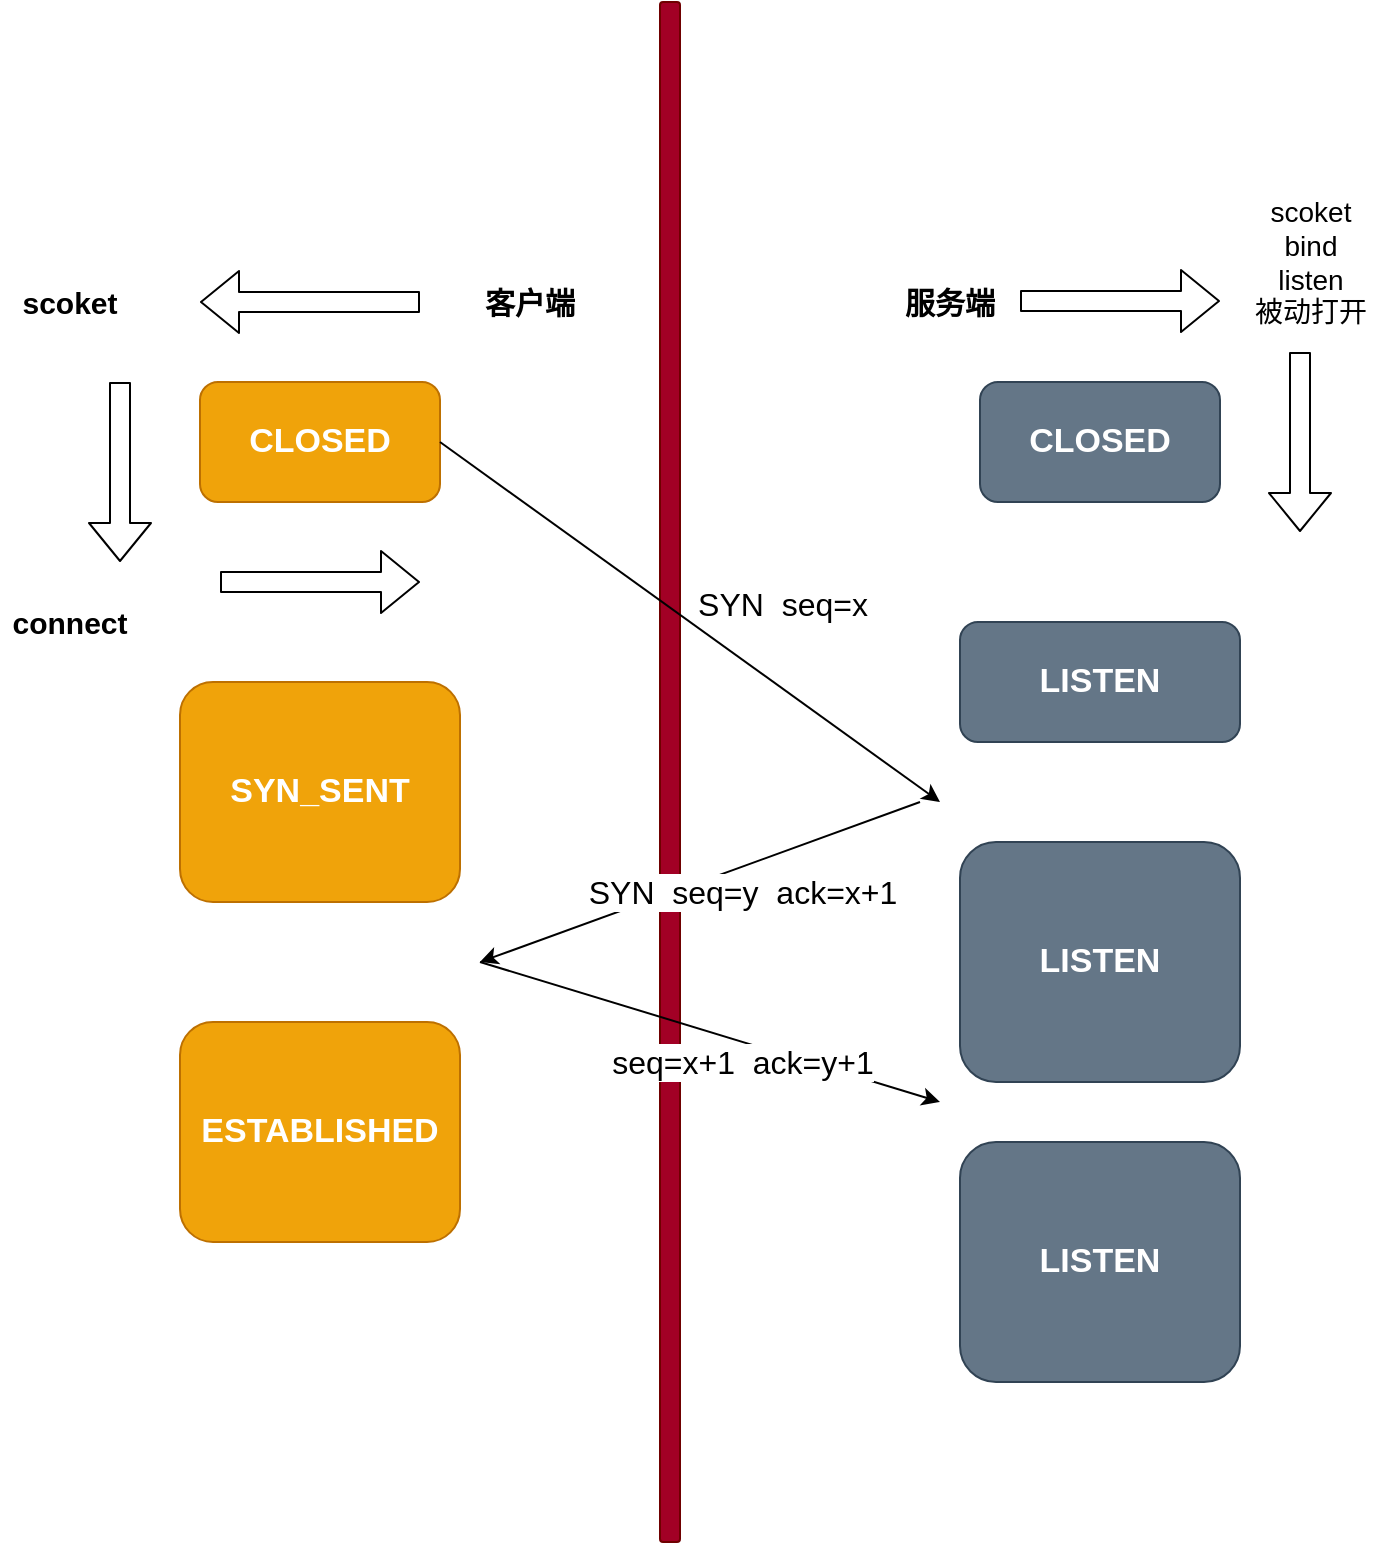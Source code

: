 <mxfile version="13.10.4" type="github">
  <diagram id="cwe65pxhitnzSZ8GmUWx" name="Page-1">
    <mxGraphModel dx="1221" dy="734" grid="1" gridSize="10" guides="1" tooltips="1" connect="1" arrows="1" fold="1" page="1" pageScale="1" pageWidth="827" pageHeight="1169" math="0" shadow="0">
      <root>
        <mxCell id="0" />
        <mxCell id="1" parent="0" />
        <mxCell id="et4Qu4gKHP5Ylg-2PBbr-2" value="" style="shape=flexArrow;endArrow=classic;html=1;" edge="1" parent="1">
          <mxGeometry width="50" height="50" relative="1" as="geometry">
            <mxPoint x="280" y="150" as="sourcePoint" />
            <mxPoint x="170" y="150" as="targetPoint" />
            <Array as="points" />
          </mxGeometry>
        </mxCell>
        <mxCell id="et4Qu4gKHP5Ylg-2PBbr-3" value="" style="shape=flexArrow;endArrow=classic;html=1;" edge="1" parent="1">
          <mxGeometry width="50" height="50" relative="1" as="geometry">
            <mxPoint x="130" y="190" as="sourcePoint" />
            <mxPoint x="130" y="280" as="targetPoint" />
            <Array as="points" />
          </mxGeometry>
        </mxCell>
        <mxCell id="et4Qu4gKHP5Ylg-2PBbr-4" value="" style="shape=flexArrow;endArrow=classic;html=1;" edge="1" parent="1">
          <mxGeometry width="50" height="50" relative="1" as="geometry">
            <mxPoint x="180" y="290" as="sourcePoint" />
            <mxPoint x="280" y="290" as="targetPoint" />
            <Array as="points" />
          </mxGeometry>
        </mxCell>
        <mxCell id="et4Qu4gKHP5Ylg-2PBbr-5" value="&lt;font size=&quot;1&quot;&gt;&lt;b style=&quot;font-size: 17px&quot;&gt;CLOSED&lt;/b&gt;&lt;/font&gt;" style="rounded=1;whiteSpace=wrap;html=1;fillColor=#f0a30a;strokeColor=#BD7000;fontColor=#ffffff;" vertex="1" parent="1">
          <mxGeometry x="170" y="190" width="120" height="60" as="geometry" />
        </mxCell>
        <mxCell id="et4Qu4gKHP5Ylg-2PBbr-6" value="&lt;font style=&quot;font-size: 15px&quot;&gt;&lt;b&gt;客户端&lt;/b&gt;&lt;/font&gt;" style="text;html=1;strokeColor=none;fillColor=none;align=center;verticalAlign=middle;whiteSpace=wrap;rounded=0;" vertex="1" parent="1">
          <mxGeometry x="300" y="140" width="70" height="20" as="geometry" />
        </mxCell>
        <mxCell id="et4Qu4gKHP5Ylg-2PBbr-7" value="&lt;font style=&quot;font-size: 15px&quot;&gt;&lt;b&gt;scoket&lt;/b&gt;&lt;/font&gt;" style="text;html=1;strokeColor=none;fillColor=none;align=center;verticalAlign=middle;whiteSpace=wrap;rounded=0;" vertex="1" parent="1">
          <mxGeometry x="70" y="140" width="70" height="20" as="geometry" />
        </mxCell>
        <mxCell id="et4Qu4gKHP5Ylg-2PBbr-8" value="&lt;font style=&quot;font-size: 15px&quot;&gt;&lt;b&gt;connect&lt;/b&gt;&lt;/font&gt;" style="text;html=1;strokeColor=none;fillColor=none;align=center;verticalAlign=middle;whiteSpace=wrap;rounded=0;" vertex="1" parent="1">
          <mxGeometry x="70" y="300" width="70" height="20" as="geometry" />
        </mxCell>
        <mxCell id="et4Qu4gKHP5Ylg-2PBbr-9" value="&lt;font size=&quot;1&quot;&gt;&lt;b style=&quot;font-size: 17px&quot;&gt;CLOSED&lt;/b&gt;&lt;/font&gt;" style="rounded=1;whiteSpace=wrap;html=1;fillColor=#647687;strokeColor=#314354;fontColor=#ffffff;" vertex="1" parent="1">
          <mxGeometry x="560" y="190" width="120" height="60" as="geometry" />
        </mxCell>
        <mxCell id="et4Qu4gKHP5Ylg-2PBbr-10" value="&lt;span style=&quot;font-size: 15px&quot;&gt;&lt;b&gt;服务端&lt;/b&gt;&lt;/span&gt;" style="text;html=1;strokeColor=none;fillColor=none;align=center;verticalAlign=middle;whiteSpace=wrap;rounded=0;" vertex="1" parent="1">
          <mxGeometry x="510" y="140" width="70" height="20" as="geometry" />
        </mxCell>
        <mxCell id="et4Qu4gKHP5Ylg-2PBbr-11" value="" style="shape=flexArrow;endArrow=classic;html=1;" edge="1" parent="1">
          <mxGeometry width="50" height="50" relative="1" as="geometry">
            <mxPoint x="580" y="149.5" as="sourcePoint" />
            <mxPoint x="680" y="149.5" as="targetPoint" />
            <Array as="points" />
          </mxGeometry>
        </mxCell>
        <mxCell id="et4Qu4gKHP5Ylg-2PBbr-12" value="&lt;font style=&quot;font-size: 14px&quot;&gt;scoket&lt;br&gt;bind&lt;br&gt;listen&lt;br&gt;被动打开&lt;/font&gt;" style="text;html=1;align=center;verticalAlign=middle;resizable=0;points=[];autosize=1;" vertex="1" parent="1">
          <mxGeometry x="690" y="100" width="70" height="60" as="geometry" />
        </mxCell>
        <mxCell id="et4Qu4gKHP5Ylg-2PBbr-13" value="" style="shape=flexArrow;endArrow=classic;html=1;" edge="1" parent="1">
          <mxGeometry width="50" height="50" relative="1" as="geometry">
            <mxPoint x="720" y="175" as="sourcePoint" />
            <mxPoint x="720" y="265" as="targetPoint" />
            <Array as="points" />
          </mxGeometry>
        </mxCell>
        <mxCell id="et4Qu4gKHP5Ylg-2PBbr-14" value="&lt;font size=&quot;1&quot;&gt;&lt;b style=&quot;font-size: 17px&quot;&gt;SYN_SENT&lt;/b&gt;&lt;/font&gt;" style="rounded=1;whiteSpace=wrap;html=1;fillColor=#f0a30a;strokeColor=#BD7000;fontColor=#ffffff;" vertex="1" parent="1">
          <mxGeometry x="160" y="340" width="140" height="110" as="geometry" />
        </mxCell>
        <mxCell id="et4Qu4gKHP5Ylg-2PBbr-15" value="&lt;font size=&quot;1&quot;&gt;&lt;b style=&quot;font-size: 17px&quot;&gt;ESTABLISHED&lt;/b&gt;&lt;/font&gt;" style="rounded=1;whiteSpace=wrap;html=1;fillColor=#f0a30a;strokeColor=#BD7000;fontColor=#ffffff;" vertex="1" parent="1">
          <mxGeometry x="160" y="510" width="140" height="110" as="geometry" />
        </mxCell>
        <mxCell id="et4Qu4gKHP5Ylg-2PBbr-16" value="&lt;font size=&quot;1&quot;&gt;&lt;b style=&quot;font-size: 17px&quot;&gt;LISTEN&lt;/b&gt;&lt;/font&gt;" style="rounded=1;whiteSpace=wrap;html=1;fillColor=#647687;strokeColor=#314354;fontColor=#ffffff;" vertex="1" parent="1">
          <mxGeometry x="550" y="310" width="140" height="60" as="geometry" />
        </mxCell>
        <mxCell id="et4Qu4gKHP5Ylg-2PBbr-17" value="&lt;font size=&quot;1&quot;&gt;&lt;b style=&quot;font-size: 17px&quot;&gt;LISTEN&lt;/b&gt;&lt;/font&gt;" style="rounded=1;whiteSpace=wrap;html=1;fillColor=#647687;strokeColor=#314354;fontColor=#ffffff;" vertex="1" parent="1">
          <mxGeometry x="550" y="420" width="140" height="120" as="geometry" />
        </mxCell>
        <mxCell id="et4Qu4gKHP5Ylg-2PBbr-18" value="&lt;font size=&quot;1&quot;&gt;&lt;b style=&quot;font-size: 17px&quot;&gt;LISTEN&lt;/b&gt;&lt;/font&gt;" style="rounded=1;whiteSpace=wrap;html=1;fillColor=#647687;strokeColor=#314354;fontColor=#ffffff;" vertex="1" parent="1">
          <mxGeometry x="550" y="570" width="140" height="120" as="geometry" />
        </mxCell>
        <mxCell id="et4Qu4gKHP5Ylg-2PBbr-19" value="" style="rounded=1;whiteSpace=wrap;html=1;fillColor=#a20025;strokeColor=#6F0000;fontColor=#ffffff;" vertex="1" parent="1">
          <mxGeometry x="400" width="10" height="770" as="geometry" />
        </mxCell>
        <mxCell id="et4Qu4gKHP5Ylg-2PBbr-20" value="" style="endArrow=classic;html=1;exitX=1;exitY=0.5;exitDx=0;exitDy=0;" edge="1" parent="1" source="et4Qu4gKHP5Ylg-2PBbr-5">
          <mxGeometry width="50" height="50" relative="1" as="geometry">
            <mxPoint x="410" y="410" as="sourcePoint" />
            <mxPoint x="540" y="400" as="targetPoint" />
          </mxGeometry>
        </mxCell>
        <mxCell id="et4Qu4gKHP5Ylg-2PBbr-21" value="&lt;font style=&quot;font-size: 16px&quot;&gt;SYN&amp;nbsp; seq=x&lt;/font&gt;" style="edgeLabel;html=1;align=center;verticalAlign=middle;resizable=0;points=[];" vertex="1" connectable="0" parent="et4Qu4gKHP5Ylg-2PBbr-20">
          <mxGeometry x="0.086" y="-2" relative="1" as="geometry">
            <mxPoint x="35.64" y="-19.2" as="offset" />
          </mxGeometry>
        </mxCell>
        <mxCell id="et4Qu4gKHP5Ylg-2PBbr-22" value="" style="endArrow=classic;html=1;" edge="1" parent="1">
          <mxGeometry width="50" height="50" relative="1" as="geometry">
            <mxPoint x="530" y="400" as="sourcePoint" />
            <mxPoint x="310" y="480" as="targetPoint" />
          </mxGeometry>
        </mxCell>
        <mxCell id="et4Qu4gKHP5Ylg-2PBbr-23" value="" style="endArrow=classic;html=1;" edge="1" parent="1">
          <mxGeometry width="50" height="50" relative="1" as="geometry">
            <mxPoint x="310" y="480" as="sourcePoint" />
            <mxPoint x="540" y="550" as="targetPoint" />
          </mxGeometry>
        </mxCell>
        <mxCell id="et4Qu4gKHP5Ylg-2PBbr-24" value="&lt;font style=&quot;font-size: 16px&quot;&gt;SYN&amp;nbsp; seq=y&amp;nbsp; ack=x+1&lt;/font&gt;" style="edgeLabel;html=1;align=center;verticalAlign=middle;resizable=0;points=[];" vertex="1" connectable="0" parent="1">
          <mxGeometry x="469.998" y="310.002" as="geometry">
            <mxPoint x="-29" y="135" as="offset" />
          </mxGeometry>
        </mxCell>
        <mxCell id="et4Qu4gKHP5Ylg-2PBbr-25" value="&lt;font style=&quot;font-size: 16px&quot;&gt;seq=x+1&amp;nbsp; ack=y+1&lt;/font&gt;" style="edgeLabel;html=1;align=center;verticalAlign=middle;resizable=0;points=[];" vertex="1" connectable="0" parent="1">
          <mxGeometry x="469.998" y="395.002" as="geometry">
            <mxPoint x="-29" y="135" as="offset" />
          </mxGeometry>
        </mxCell>
      </root>
    </mxGraphModel>
  </diagram>
</mxfile>
